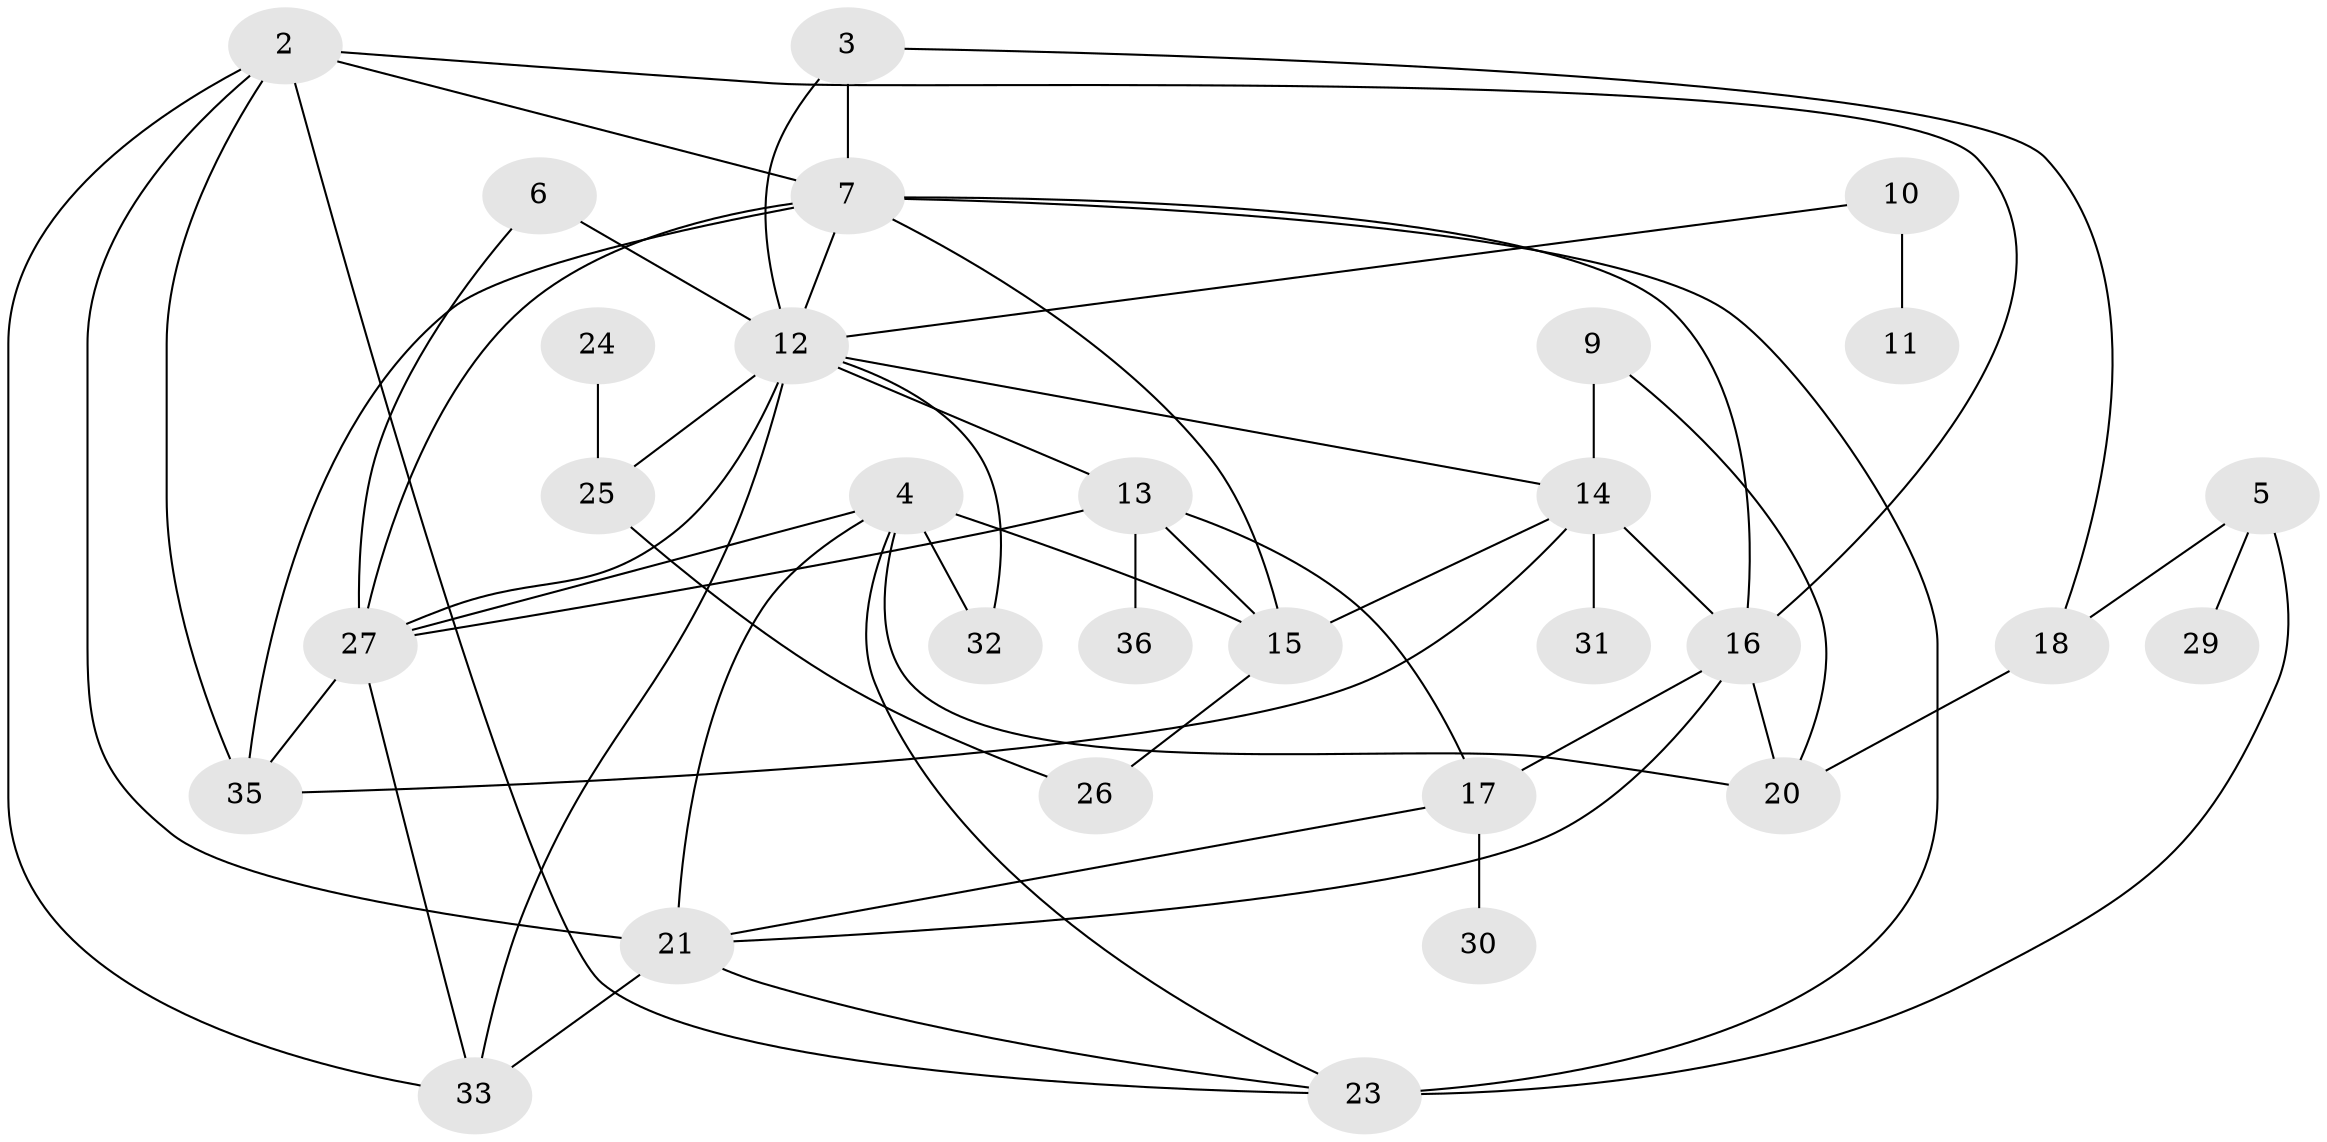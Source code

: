 // original degree distribution, {0: 0.08333333333333333, 2: 0.2361111111111111, 1: 0.18055555555555555, 3: 0.19444444444444445, 4: 0.18055555555555555, 5: 0.041666666666666664, 6: 0.06944444444444445, 8: 0.013888888888888888}
// Generated by graph-tools (version 1.1) at 2025/48/03/04/25 22:48:29]
// undirected, 30 vertices, 57 edges
graph export_dot {
  node [color=gray90,style=filled];
  2;
  3;
  4;
  5;
  6;
  7;
  9;
  10;
  11;
  12;
  13;
  14;
  15;
  16;
  17;
  18;
  20;
  21;
  23;
  24;
  25;
  26;
  27;
  29;
  30;
  31;
  32;
  33;
  35;
  36;
  2 -- 7 [weight=1.0];
  2 -- 16 [weight=1.0];
  2 -- 21 [weight=1.0];
  2 -- 23 [weight=1.0];
  2 -- 33 [weight=1.0];
  2 -- 35 [weight=1.0];
  3 -- 7 [weight=1.0];
  3 -- 12 [weight=1.0];
  3 -- 18 [weight=1.0];
  4 -- 15 [weight=1.0];
  4 -- 20 [weight=1.0];
  4 -- 21 [weight=1.0];
  4 -- 23 [weight=1.0];
  4 -- 27 [weight=2.0];
  4 -- 32 [weight=1.0];
  5 -- 18 [weight=1.0];
  5 -- 23 [weight=2.0];
  5 -- 29 [weight=1.0];
  6 -- 12 [weight=1.0];
  6 -- 27 [weight=1.0];
  7 -- 12 [weight=1.0];
  7 -- 15 [weight=1.0];
  7 -- 16 [weight=1.0];
  7 -- 23 [weight=1.0];
  7 -- 27 [weight=1.0];
  7 -- 35 [weight=2.0];
  9 -- 14 [weight=1.0];
  9 -- 20 [weight=1.0];
  10 -- 11 [weight=2.0];
  10 -- 12 [weight=1.0];
  12 -- 13 [weight=1.0];
  12 -- 14 [weight=1.0];
  12 -- 25 [weight=1.0];
  12 -- 27 [weight=1.0];
  12 -- 32 [weight=1.0];
  12 -- 33 [weight=2.0];
  13 -- 15 [weight=1.0];
  13 -- 17 [weight=1.0];
  13 -- 27 [weight=1.0];
  13 -- 36 [weight=1.0];
  14 -- 15 [weight=1.0];
  14 -- 16 [weight=2.0];
  14 -- 31 [weight=1.0];
  14 -- 35 [weight=1.0];
  15 -- 26 [weight=1.0];
  16 -- 17 [weight=1.0];
  16 -- 20 [weight=1.0];
  16 -- 21 [weight=1.0];
  17 -- 21 [weight=1.0];
  17 -- 30 [weight=1.0];
  18 -- 20 [weight=1.0];
  21 -- 23 [weight=1.0];
  21 -- 33 [weight=1.0];
  24 -- 25 [weight=1.0];
  25 -- 26 [weight=1.0];
  27 -- 33 [weight=1.0];
  27 -- 35 [weight=1.0];
}
